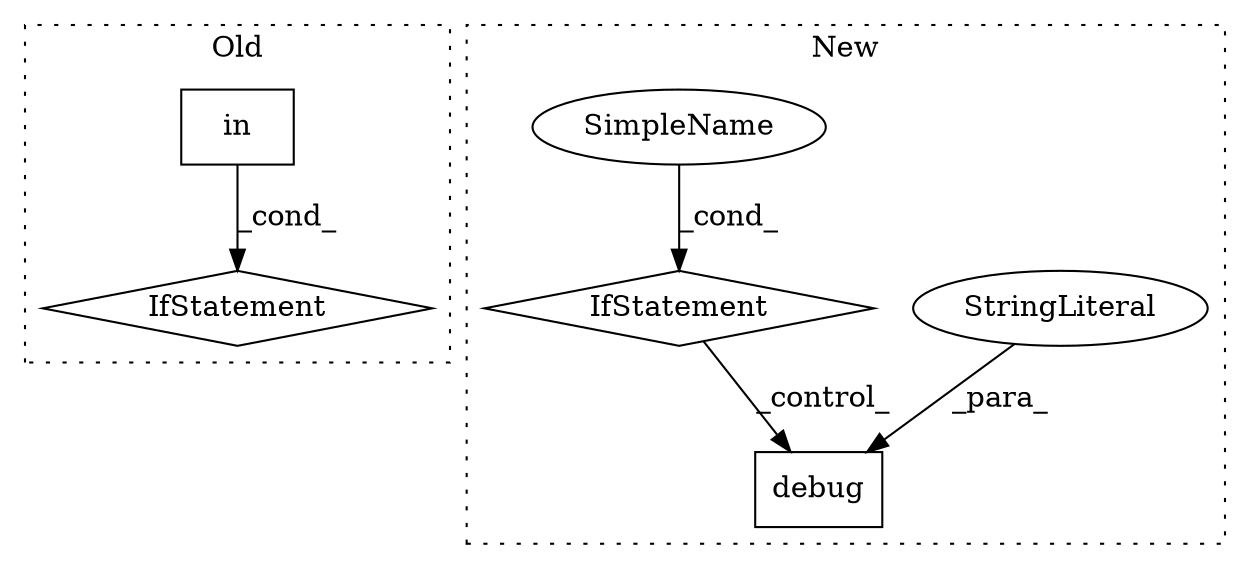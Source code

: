 digraph G {
subgraph cluster0 {
1 [label="in" a="105" s="2001" l="29" shape="box"];
3 [label="IfStatement" a="25" s="1974,2031" l="4,2" shape="diamond"];
label = "Old";
style="dotted";
}
subgraph cluster1 {
2 [label="debug" a="32" s="2117,2149" l="6,1" shape="box"];
4 [label="StringLiteral" a="45" s="2123" l="21" shape="ellipse"];
5 [label="IfStatement" a="25" s="2046,2075" l="10,2" shape="diamond"];
6 [label="SimpleName" a="42" s="" l="" shape="ellipse"];
label = "New";
style="dotted";
}
1 -> 3 [label="_cond_"];
4 -> 2 [label="_para_"];
5 -> 2 [label="_control_"];
6 -> 5 [label="_cond_"];
}